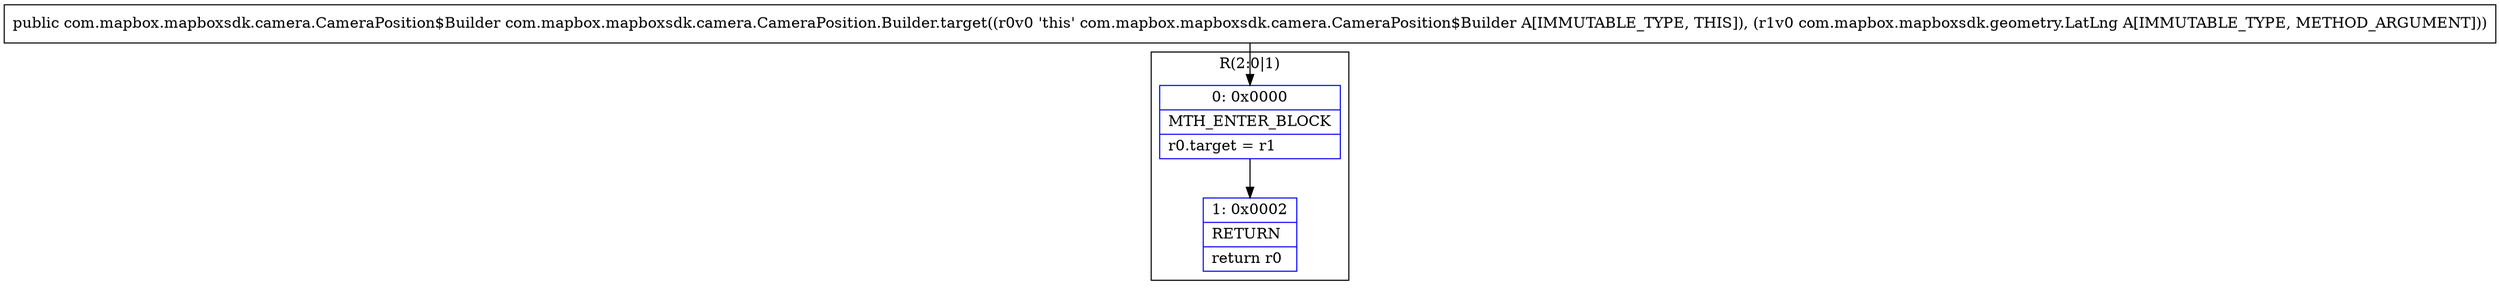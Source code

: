 digraph "CFG forcom.mapbox.mapboxsdk.camera.CameraPosition.Builder.target(Lcom\/mapbox\/mapboxsdk\/geometry\/LatLng;)Lcom\/mapbox\/mapboxsdk\/camera\/CameraPosition$Builder;" {
subgraph cluster_Region_1081512491 {
label = "R(2:0|1)";
node [shape=record,color=blue];
Node_0 [shape=record,label="{0\:\ 0x0000|MTH_ENTER_BLOCK\l|r0.target = r1\l}"];
Node_1 [shape=record,label="{1\:\ 0x0002|RETURN\l|return r0\l}"];
}
MethodNode[shape=record,label="{public com.mapbox.mapboxsdk.camera.CameraPosition$Builder com.mapbox.mapboxsdk.camera.CameraPosition.Builder.target((r0v0 'this' com.mapbox.mapboxsdk.camera.CameraPosition$Builder A[IMMUTABLE_TYPE, THIS]), (r1v0 com.mapbox.mapboxsdk.geometry.LatLng A[IMMUTABLE_TYPE, METHOD_ARGUMENT])) }"];
MethodNode -> Node_0;
Node_0 -> Node_1;
}

